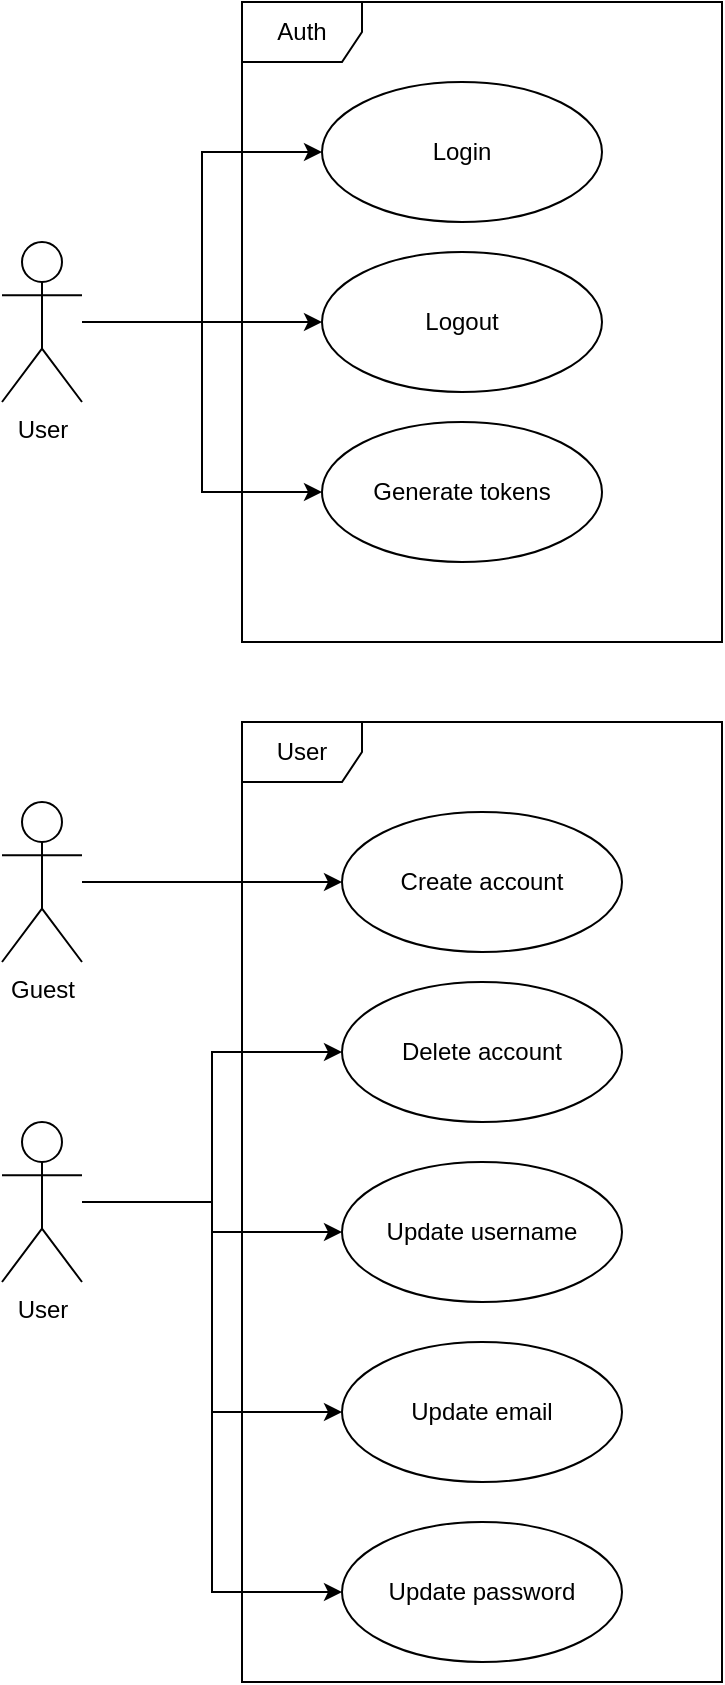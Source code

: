 <mxfile version="28.1.0">
  <diagram name="Page-1" id="gTd-K1_sfsswlRuH9sE-">
    <mxGraphModel dx="1375" dy="759" grid="1" gridSize="10" guides="1" tooltips="1" connect="1" arrows="1" fold="1" page="1" pageScale="1" pageWidth="827" pageHeight="1169" math="0" shadow="0">
      <root>
        <mxCell id="0" />
        <mxCell id="1" parent="0" />
        <mxCell id="Wche7l3t2oy5YNCbTmcv-15" style="edgeStyle=orthogonalEdgeStyle;rounded=0;orthogonalLoop=1;jettySize=auto;html=1;entryX=0;entryY=0.5;entryDx=0;entryDy=0;" edge="1" parent="1" source="Wche7l3t2oy5YNCbTmcv-2" target="Wche7l3t2oy5YNCbTmcv-6">
          <mxGeometry relative="1" as="geometry" />
        </mxCell>
        <mxCell id="Wche7l3t2oy5YNCbTmcv-16" style="edgeStyle=orthogonalEdgeStyle;rounded=0;orthogonalLoop=1;jettySize=auto;html=1;entryX=0;entryY=0.5;entryDx=0;entryDy=0;" edge="1" parent="1" source="Wche7l3t2oy5YNCbTmcv-2" target="Wche7l3t2oy5YNCbTmcv-12">
          <mxGeometry relative="1" as="geometry" />
        </mxCell>
        <mxCell id="Wche7l3t2oy5YNCbTmcv-17" style="edgeStyle=orthogonalEdgeStyle;rounded=0;orthogonalLoop=1;jettySize=auto;html=1;entryX=0;entryY=0.5;entryDx=0;entryDy=0;" edge="1" parent="1" source="Wche7l3t2oy5YNCbTmcv-2" target="Wche7l3t2oy5YNCbTmcv-13">
          <mxGeometry relative="1" as="geometry" />
        </mxCell>
        <mxCell id="Wche7l3t2oy5YNCbTmcv-2" value="&lt;div&gt;User&lt;/div&gt;" style="shape=umlActor;verticalLabelPosition=bottom;verticalAlign=top;html=1;" vertex="1" parent="1">
          <mxGeometry x="40" y="160" width="40" height="80" as="geometry" />
        </mxCell>
        <mxCell id="Wche7l3t2oy5YNCbTmcv-4" value="Auth" style="shape=umlFrame;whiteSpace=wrap;html=1;pointerEvents=0;width=60;height=30;" vertex="1" parent="1">
          <mxGeometry x="160" y="40" width="240" height="320" as="geometry" />
        </mxCell>
        <mxCell id="Wche7l3t2oy5YNCbTmcv-6" value="Login" style="ellipse;whiteSpace=wrap;html=1;" vertex="1" parent="1">
          <mxGeometry x="200" y="80" width="140" height="70" as="geometry" />
        </mxCell>
        <mxCell id="Wche7l3t2oy5YNCbTmcv-12" value="Logout" style="ellipse;whiteSpace=wrap;html=1;" vertex="1" parent="1">
          <mxGeometry x="200" y="165" width="140" height="70" as="geometry" />
        </mxCell>
        <mxCell id="Wche7l3t2oy5YNCbTmcv-13" value="Generate tokens" style="ellipse;whiteSpace=wrap;html=1;" vertex="1" parent="1">
          <mxGeometry x="200" y="250" width="140" height="70" as="geometry" />
        </mxCell>
        <mxCell id="Wche7l3t2oy5YNCbTmcv-18" value="User" style="shape=umlFrame;whiteSpace=wrap;html=1;pointerEvents=0;width=60;height=30;" vertex="1" parent="1">
          <mxGeometry x="160" y="400" width="240" height="480" as="geometry" />
        </mxCell>
        <mxCell id="Wche7l3t2oy5YNCbTmcv-26" style="edgeStyle=orthogonalEdgeStyle;rounded=0;orthogonalLoop=1;jettySize=auto;html=1;entryX=0;entryY=0.5;entryDx=0;entryDy=0;" edge="1" parent="1" source="Wche7l3t2oy5YNCbTmcv-22" target="Wche7l3t2oy5YNCbTmcv-23">
          <mxGeometry relative="1" as="geometry" />
        </mxCell>
        <mxCell id="Wche7l3t2oy5YNCbTmcv-22" value="&lt;div&gt;Guest&lt;/div&gt;" style="shape=umlActor;verticalLabelPosition=bottom;verticalAlign=top;html=1;" vertex="1" parent="1">
          <mxGeometry x="40" y="440" width="40" height="80" as="geometry" />
        </mxCell>
        <mxCell id="Wche7l3t2oy5YNCbTmcv-23" value="Create account" style="ellipse;whiteSpace=wrap;html=1;" vertex="1" parent="1">
          <mxGeometry x="210" y="445" width="140" height="70" as="geometry" />
        </mxCell>
        <mxCell id="Wche7l3t2oy5YNCbTmcv-24" value="Delete account" style="ellipse;whiteSpace=wrap;html=1;" vertex="1" parent="1">
          <mxGeometry x="210" y="530" width="140" height="70" as="geometry" />
        </mxCell>
        <mxCell id="Wche7l3t2oy5YNCbTmcv-25" value="Update username" style="ellipse;whiteSpace=wrap;html=1;" vertex="1" parent="1">
          <mxGeometry x="210" y="620" width="140" height="70" as="geometry" />
        </mxCell>
        <mxCell id="Wche7l3t2oy5YNCbTmcv-28" style="edgeStyle=orthogonalEdgeStyle;rounded=0;orthogonalLoop=1;jettySize=auto;html=1;entryX=0;entryY=0.5;entryDx=0;entryDy=0;" edge="1" parent="1" source="Wche7l3t2oy5YNCbTmcv-27" target="Wche7l3t2oy5YNCbTmcv-24">
          <mxGeometry relative="1" as="geometry" />
        </mxCell>
        <mxCell id="Wche7l3t2oy5YNCbTmcv-29" style="edgeStyle=orthogonalEdgeStyle;rounded=0;orthogonalLoop=1;jettySize=auto;html=1;entryX=0;entryY=0.5;entryDx=0;entryDy=0;" edge="1" parent="1" source="Wche7l3t2oy5YNCbTmcv-27" target="Wche7l3t2oy5YNCbTmcv-25">
          <mxGeometry relative="1" as="geometry" />
        </mxCell>
        <mxCell id="Wche7l3t2oy5YNCbTmcv-31" style="edgeStyle=orthogonalEdgeStyle;rounded=0;orthogonalLoop=1;jettySize=auto;html=1;entryX=0;entryY=0.5;entryDx=0;entryDy=0;" edge="1" parent="1" source="Wche7l3t2oy5YNCbTmcv-27" target="Wche7l3t2oy5YNCbTmcv-30">
          <mxGeometry relative="1" as="geometry" />
        </mxCell>
        <mxCell id="Wche7l3t2oy5YNCbTmcv-33" style="edgeStyle=orthogonalEdgeStyle;rounded=0;orthogonalLoop=1;jettySize=auto;html=1;entryX=0;entryY=0.5;entryDx=0;entryDy=0;" edge="1" parent="1" source="Wche7l3t2oy5YNCbTmcv-27" target="Wche7l3t2oy5YNCbTmcv-32">
          <mxGeometry relative="1" as="geometry" />
        </mxCell>
        <mxCell id="Wche7l3t2oy5YNCbTmcv-27" value="User" style="shape=umlActor;verticalLabelPosition=bottom;verticalAlign=top;html=1;" vertex="1" parent="1">
          <mxGeometry x="40" y="600" width="40" height="80" as="geometry" />
        </mxCell>
        <mxCell id="Wche7l3t2oy5YNCbTmcv-30" value="Update email" style="ellipse;whiteSpace=wrap;html=1;" vertex="1" parent="1">
          <mxGeometry x="210" y="710" width="140" height="70" as="geometry" />
        </mxCell>
        <mxCell id="Wche7l3t2oy5YNCbTmcv-32" value="Update password" style="ellipse;whiteSpace=wrap;html=1;" vertex="1" parent="1">
          <mxGeometry x="210" y="800" width="140" height="70" as="geometry" />
        </mxCell>
      </root>
    </mxGraphModel>
  </diagram>
</mxfile>
